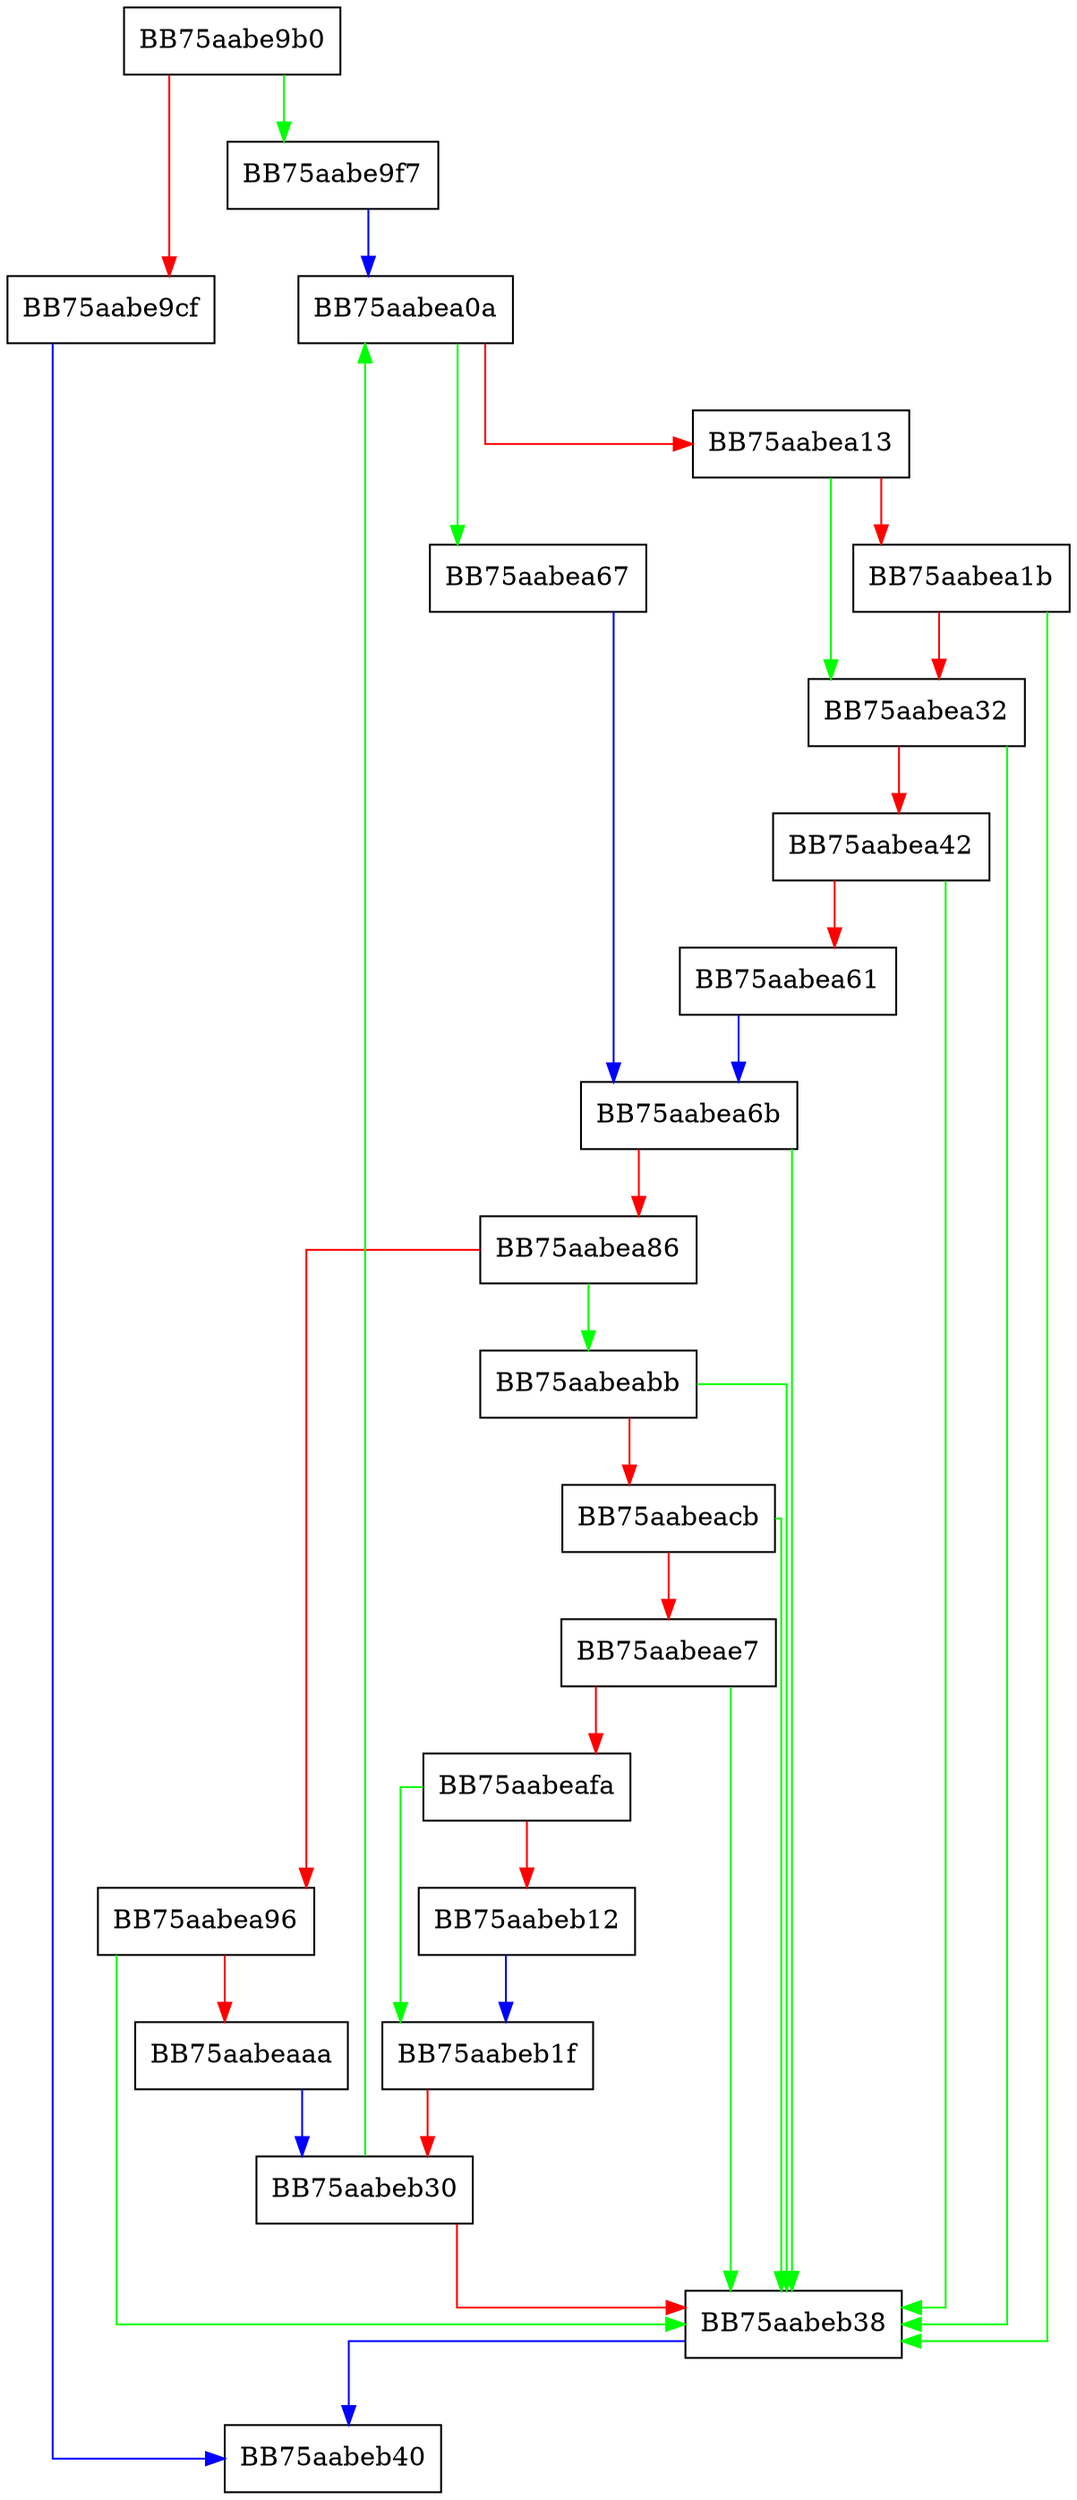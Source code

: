 digraph OnTheFly {
  node [shape="box"];
  graph [splines=ortho];
  BB75aabe9b0 -> BB75aabe9f7 [color="green"];
  BB75aabe9b0 -> BB75aabe9cf [color="red"];
  BB75aabe9cf -> BB75aabeb40 [color="blue"];
  BB75aabe9f7 -> BB75aabea0a [color="blue"];
  BB75aabea0a -> BB75aabea67 [color="green"];
  BB75aabea0a -> BB75aabea13 [color="red"];
  BB75aabea13 -> BB75aabea32 [color="green"];
  BB75aabea13 -> BB75aabea1b [color="red"];
  BB75aabea1b -> BB75aabeb38 [color="green"];
  BB75aabea1b -> BB75aabea32 [color="red"];
  BB75aabea32 -> BB75aabeb38 [color="green"];
  BB75aabea32 -> BB75aabea42 [color="red"];
  BB75aabea42 -> BB75aabeb38 [color="green"];
  BB75aabea42 -> BB75aabea61 [color="red"];
  BB75aabea61 -> BB75aabea6b [color="blue"];
  BB75aabea67 -> BB75aabea6b [color="blue"];
  BB75aabea6b -> BB75aabeb38 [color="green"];
  BB75aabea6b -> BB75aabea86 [color="red"];
  BB75aabea86 -> BB75aabeabb [color="green"];
  BB75aabea86 -> BB75aabea96 [color="red"];
  BB75aabea96 -> BB75aabeb38 [color="green"];
  BB75aabea96 -> BB75aabeaaa [color="red"];
  BB75aabeaaa -> BB75aabeb30 [color="blue"];
  BB75aabeabb -> BB75aabeb38 [color="green"];
  BB75aabeabb -> BB75aabeacb [color="red"];
  BB75aabeacb -> BB75aabeb38 [color="green"];
  BB75aabeacb -> BB75aabeae7 [color="red"];
  BB75aabeae7 -> BB75aabeb38 [color="green"];
  BB75aabeae7 -> BB75aabeafa [color="red"];
  BB75aabeafa -> BB75aabeb1f [color="green"];
  BB75aabeafa -> BB75aabeb12 [color="red"];
  BB75aabeb12 -> BB75aabeb1f [color="blue"];
  BB75aabeb1f -> BB75aabeb30 [color="red"];
  BB75aabeb30 -> BB75aabea0a [color="green"];
  BB75aabeb30 -> BB75aabeb38 [color="red"];
  BB75aabeb38 -> BB75aabeb40 [color="blue"];
}